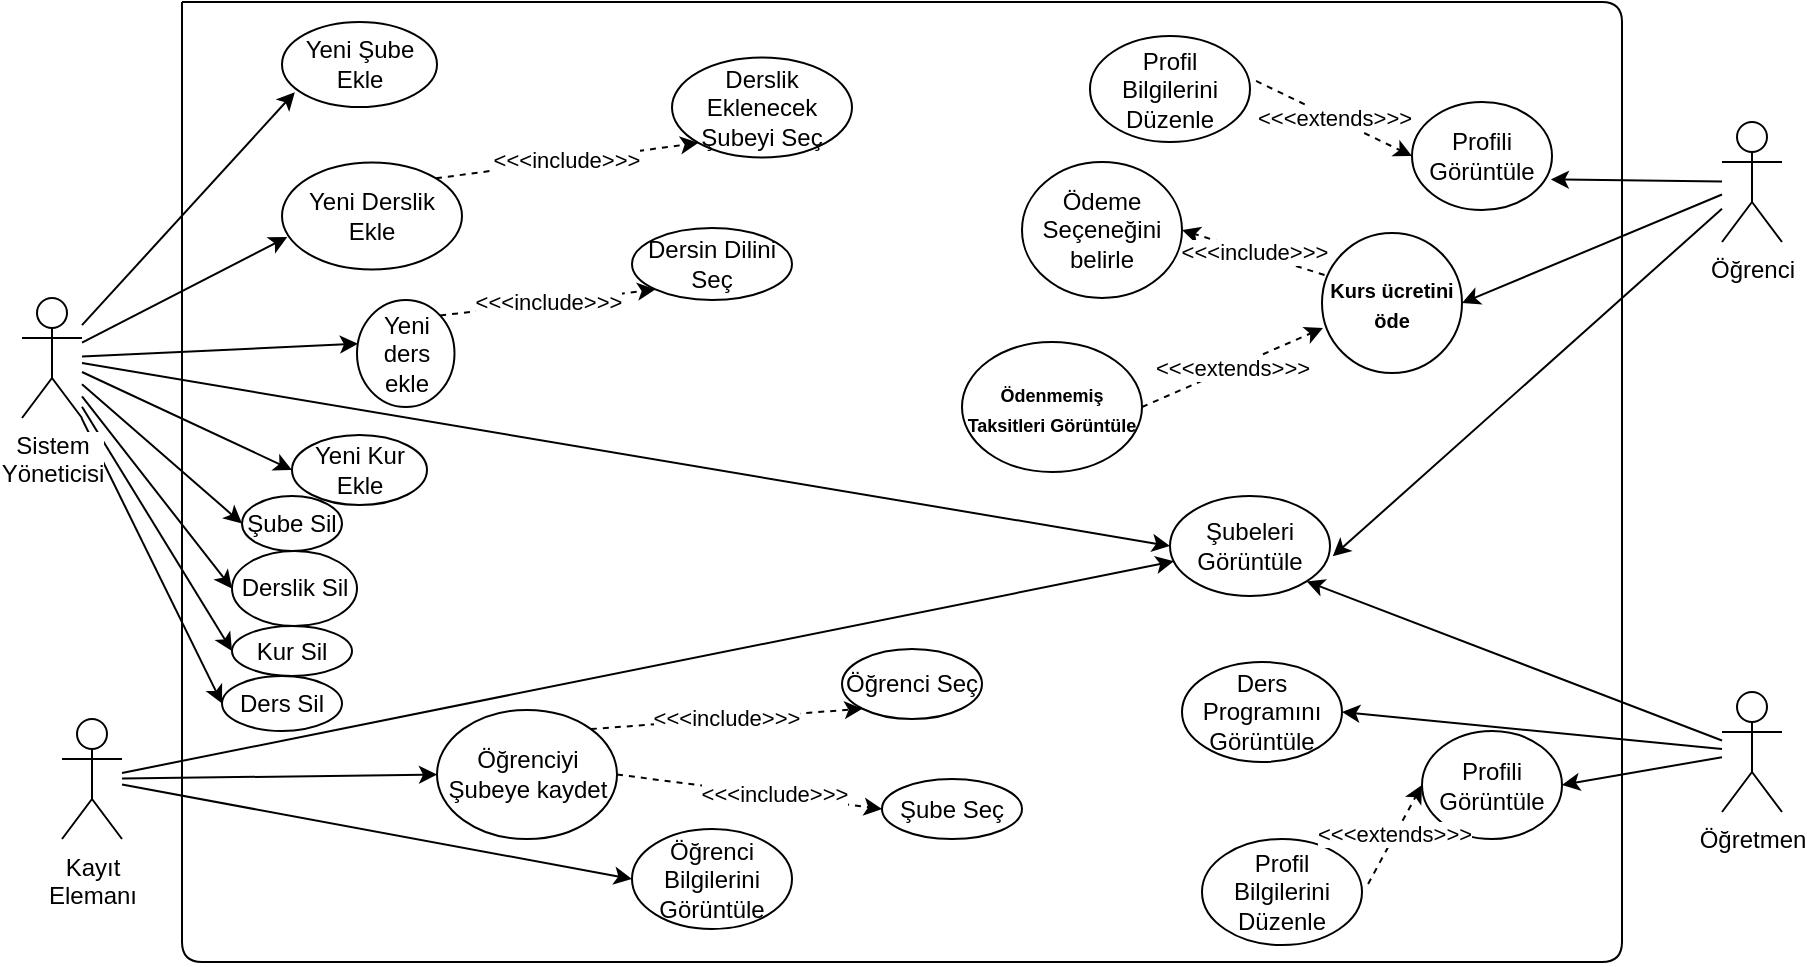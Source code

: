 <mxfile version="13.0.5" type="google"><diagram id="y7nOhh3YG9jSuIosSz0r" name="Page-1"><mxGraphModel dx="2249" dy="713" grid="1" gridSize="10" guides="1" tooltips="1" connect="1" arrows="1" fold="1" page="1" pageScale="1" pageWidth="827" pageHeight="1169" math="0" shadow="0"><root><mxCell id="0"/><mxCell id="1" parent="0"/><mxCell id="BYf3gnhiQ05QkXZgdBDM-21" style="rounded=0;orthogonalLoop=1;jettySize=auto;html=1;entryX=0.083;entryY=0.825;entryDx=0;entryDy=0;entryPerimeter=0;" parent="1" source="BYf3gnhiQ05QkXZgdBDM-1" target="BYf3gnhiQ05QkXZgdBDM-13" edge="1"><mxGeometry relative="1" as="geometry"/></mxCell><mxCell id="ujNZqWoPyWoyUxtJ2W7T-23" style="edgeStyle=none;rounded=0;orthogonalLoop=1;jettySize=auto;html=1;entryX=0.029;entryY=0.697;entryDx=0;entryDy=0;entryPerimeter=0;" parent="1" source="BYf3gnhiQ05QkXZgdBDM-1" target="ujNZqWoPyWoyUxtJ2W7T-22" edge="1"><mxGeometry relative="1" as="geometry"/></mxCell><mxCell id="cf-nb2_Hl1CPJNW3Mo-Y-12" style="rounded=0;orthogonalLoop=1;jettySize=auto;html=1;entryX=0.01;entryY=0.408;entryDx=0;entryDy=0;entryPerimeter=0;" parent="1" source="BYf3gnhiQ05QkXZgdBDM-1" target="cf-nb2_Hl1CPJNW3Mo-Y-9" edge="1"><mxGeometry relative="1" as="geometry"/></mxCell><mxCell id="cf-nb2_Hl1CPJNW3Mo-Y-23" style="edgeStyle=none;rounded=0;orthogonalLoop=1;jettySize=auto;html=1;entryX=0;entryY=0.5;entryDx=0;entryDy=0;" parent="1" source="BYf3gnhiQ05QkXZgdBDM-1" target="ujNZqWoPyWoyUxtJ2W7T-8" edge="1"><mxGeometry relative="1" as="geometry"/></mxCell><mxCell id="cf-nb2_Hl1CPJNW3Mo-Y-28" style="edgeStyle=none;rounded=0;orthogonalLoop=1;jettySize=auto;html=1;entryX=0;entryY=0.5;entryDx=0;entryDy=0;" parent="1" source="BYf3gnhiQ05QkXZgdBDM-1" target="cf-nb2_Hl1CPJNW3Mo-Y-27" edge="1"><mxGeometry relative="1" as="geometry"/></mxCell><mxCell id="cf-nb2_Hl1CPJNW3Mo-Y-40" style="edgeStyle=none;rounded=0;orthogonalLoop=1;jettySize=auto;html=1;entryX=0;entryY=0.5;entryDx=0;entryDy=0;" parent="1" source="BYf3gnhiQ05QkXZgdBDM-1" target="cf-nb2_Hl1CPJNW3Mo-Y-36" edge="1"><mxGeometry relative="1" as="geometry"/></mxCell><mxCell id="cf-nb2_Hl1CPJNW3Mo-Y-41" style="edgeStyle=none;rounded=0;orthogonalLoop=1;jettySize=auto;html=1;entryX=0;entryY=0.5;entryDx=0;entryDy=0;" parent="1" source="BYf3gnhiQ05QkXZgdBDM-1" target="cf-nb2_Hl1CPJNW3Mo-Y-39" edge="1"><mxGeometry relative="1" as="geometry"/></mxCell><mxCell id="cf-nb2_Hl1CPJNW3Mo-Y-42" style="edgeStyle=none;rounded=0;orthogonalLoop=1;jettySize=auto;html=1;entryX=0;entryY=0.5;entryDx=0;entryDy=0;" parent="1" source="BYf3gnhiQ05QkXZgdBDM-1" target="cf-nb2_Hl1CPJNW3Mo-Y-38" edge="1"><mxGeometry relative="1" as="geometry"/></mxCell><mxCell id="cf-nb2_Hl1CPJNW3Mo-Y-43" style="edgeStyle=none;rounded=0;orthogonalLoop=1;jettySize=auto;html=1;entryX=0;entryY=0.5;entryDx=0;entryDy=0;" parent="1" source="BYf3gnhiQ05QkXZgdBDM-1" target="cf-nb2_Hl1CPJNW3Mo-Y-37" edge="1"><mxGeometry relative="1" as="geometry"/></mxCell><mxCell id="BYf3gnhiQ05QkXZgdBDM-1" value="Sistem&lt;br&gt;Yöneticisi" style="shape=umlActor;verticalLabelPosition=bottom;labelBackgroundColor=#ffffff;verticalAlign=top;html=1;outlineConnect=0;" parent="1" vertex="1"><mxGeometry x="-200" y="188" width="30" height="60" as="geometry"/></mxCell><mxCell id="BYf3gnhiQ05QkXZgdBDM-35" style="rounded=0;orthogonalLoop=1;jettySize=auto;html=1;entryX=1;entryY=0.5;entryDx=0;entryDy=0;" parent="1" source="BYf3gnhiQ05QkXZgdBDM-2" target="BYf3gnhiQ05QkXZgdBDM-31" edge="1"><mxGeometry relative="1" as="geometry"/></mxCell><mxCell id="ujNZqWoPyWoyUxtJ2W7T-9" style="edgeStyle=none;rounded=0;orthogonalLoop=1;jettySize=auto;html=1;entryX=1.017;entryY=0.603;entryDx=0;entryDy=0;entryPerimeter=0;" parent="1" source="BYf3gnhiQ05QkXZgdBDM-2" target="ujNZqWoPyWoyUxtJ2W7T-8" edge="1"><mxGeometry relative="1" as="geometry"/></mxCell><mxCell id="ujNZqWoPyWoyUxtJ2W7T-11" style="edgeStyle=none;rounded=0;orthogonalLoop=1;jettySize=auto;html=1;entryX=0.992;entryY=0.717;entryDx=0;entryDy=0;entryPerimeter=0;" parent="1" source="BYf3gnhiQ05QkXZgdBDM-2" target="ujNZqWoPyWoyUxtJ2W7T-10" edge="1"><mxGeometry relative="1" as="geometry"/></mxCell><mxCell id="BYf3gnhiQ05QkXZgdBDM-2" value="Öğrenci" style="shape=umlActor;verticalLabelPosition=bottom;labelBackgroundColor=#ffffff;verticalAlign=top;html=1;outlineConnect=0;" parent="1" vertex="1"><mxGeometry x="650" y="100" width="30" height="60" as="geometry"/></mxCell><mxCell id="BYf3gnhiQ05QkXZgdBDM-4" value="" style="endArrow=none;html=1;" parent="1" edge="1"><mxGeometry width="50" height="50" relative="1" as="geometry"><mxPoint x="-120" y="40" as="sourcePoint"/><mxPoint x="-120" y="40" as="targetPoint"/><Array as="points"><mxPoint x="600" y="40"/><mxPoint x="600" y="520"/><mxPoint x="-120" y="520"/></Array></mxGeometry></mxCell><mxCell id="BYf3gnhiQ05QkXZgdBDM-13" value="Yeni Şube Ekle" style="ellipse;whiteSpace=wrap;html=1;" parent="1" vertex="1"><mxGeometry x="-70" y="50" width="77.5" height="42.5" as="geometry"/></mxCell><mxCell id="BYf3gnhiQ05QkXZgdBDM-31" value="&lt;span style=&quot;font-size: 10px&quot;&gt;&lt;b&gt;Kurs ücretini öde&lt;/b&gt;&lt;/span&gt;" style="ellipse;whiteSpace=wrap;html=1;aspect=fixed;" parent="1" vertex="1"><mxGeometry x="450" y="155.5" width="70" height="70" as="geometry"/></mxCell><mxCell id="BYf3gnhiQ05QkXZgdBDM-41" value="&lt;b&gt;&lt;font style=&quot;font-size: 9px&quot;&gt;Ödenmemiş Taksitleri Görüntüle&lt;/font&gt;&lt;/b&gt;" style="ellipse;whiteSpace=wrap;html=1;" parent="1" vertex="1"><mxGeometry x="270" y="210" width="90" height="65" as="geometry"/></mxCell><mxCell id="ujNZqWoPyWoyUxtJ2W7T-2" value="&amp;lt;&amp;lt;&amp;lt;extends&amp;gt;&amp;gt;&amp;gt;" style="rounded=0;orthogonalLoop=1;jettySize=auto;html=1;dashed=1;entryX=0.007;entryY=0.679;entryDx=0;entryDy=0;exitX=1;exitY=0.5;exitDx=0;exitDy=0;entryPerimeter=0;" parent="1" source="BYf3gnhiQ05QkXZgdBDM-41" target="BYf3gnhiQ05QkXZgdBDM-31" edge="1"><mxGeometry relative="1" as="geometry"><mxPoint x="529" y="300" as="sourcePoint"/><mxPoint x="389" y="405" as="targetPoint"/></mxGeometry></mxCell><mxCell id="ujNZqWoPyWoyUxtJ2W7T-6" value="Ödeme Seçeneğini belirle" style="ellipse;whiteSpace=wrap;html=1;" parent="1" vertex="1"><mxGeometry x="300" y="120" width="80" height="68" as="geometry"/></mxCell><mxCell id="ujNZqWoPyWoyUxtJ2W7T-7" value="&amp;lt;&amp;lt;&amp;lt;include&amp;gt;&amp;gt;&amp;gt;" style="edgeStyle=none;rounded=0;orthogonalLoop=1;jettySize=auto;html=1;entryX=1;entryY=0.5;entryDx=0;entryDy=0;dashed=1;exitX=0.018;exitY=0.3;exitDx=0;exitDy=0;exitPerimeter=0;" parent="1" source="BYf3gnhiQ05QkXZgdBDM-31" target="ujNZqWoPyWoyUxtJ2W7T-6" edge="1"><mxGeometry relative="1" as="geometry"><mxPoint x="512.862" y="358.861" as="sourcePoint"/><mxPoint x="424.0" y="397.5" as="targetPoint"/></mxGeometry></mxCell><mxCell id="ujNZqWoPyWoyUxtJ2W7T-8" value="Şubeleri Görüntüle" style="ellipse;whiteSpace=wrap;html=1;" parent="1" vertex="1"><mxGeometry x="374" y="287" width="80" height="50" as="geometry"/></mxCell><mxCell id="ujNZqWoPyWoyUxtJ2W7T-10" value="Profili Görüntüle" style="ellipse;whiteSpace=wrap;html=1;" parent="1" vertex="1"><mxGeometry x="495" y="90" width="70" height="54" as="geometry"/></mxCell><mxCell id="ujNZqWoPyWoyUxtJ2W7T-19" value="Profil Bilgilerini Düzenle" style="ellipse;whiteSpace=wrap;html=1;" parent="1" vertex="1"><mxGeometry x="334" y="57" width="80" height="53" as="geometry"/></mxCell><mxCell id="ujNZqWoPyWoyUxtJ2W7T-21" value="&amp;lt;&amp;lt;&amp;lt;extends&amp;gt;&amp;gt;&amp;gt;" style="rounded=0;orthogonalLoop=1;jettySize=auto;html=1;dashed=1;entryX=0;entryY=0.5;entryDx=0;entryDy=0;exitX=1.038;exitY=0.424;exitDx=0;exitDy=0;exitPerimeter=0;" parent="1" source="ujNZqWoPyWoyUxtJ2W7T-19" target="ujNZqWoPyWoyUxtJ2W7T-10" edge="1"><mxGeometry relative="1" as="geometry"><mxPoint x="320.0" y="204.0" as="sourcePoint"/><mxPoint x="404.0" y="174.0" as="targetPoint"/></mxGeometry></mxCell><mxCell id="ujNZqWoPyWoyUxtJ2W7T-22" value="Yeni Derslik Ekle" style="ellipse;whiteSpace=wrap;html=1;" parent="1" vertex="1"><mxGeometry x="-70" y="120.25" width="90" height="53.5" as="geometry"/></mxCell><mxCell id="ujNZqWoPyWoyUxtJ2W7T-25" value="Derslik Eklenecek Şubeyi Seç" style="ellipse;whiteSpace=wrap;html=1;" parent="1" vertex="1"><mxGeometry x="125" y="67.75" width="90" height="50" as="geometry"/></mxCell><mxCell id="ujNZqWoPyWoyUxtJ2W7T-32" value="&amp;lt;&amp;lt;&amp;lt;include&amp;gt;&amp;gt;&amp;gt;" style="edgeStyle=none;rounded=0;orthogonalLoop=1;jettySize=auto;html=1;entryX=0;entryY=1;entryDx=0;entryDy=0;dashed=1;exitX=1;exitY=0;exitDx=0;exitDy=0;" parent="1" source="ujNZqWoPyWoyUxtJ2W7T-22" target="ujNZqWoPyWoyUxtJ2W7T-25" edge="1"><mxGeometry relative="1" as="geometry"><mxPoint x="189.997" y="279.442" as="sourcePoint"/><mxPoint x="101.1" y="318.0" as="targetPoint"/></mxGeometry></mxCell><mxCell id="cf-nb2_Hl1CPJNW3Mo-Y-19" style="edgeStyle=none;rounded=0;orthogonalLoop=1;jettySize=auto;html=1;entryX=0;entryY=0.5;entryDx=0;entryDy=0;" parent="1" source="cf-nb2_Hl1CPJNW3Mo-Y-3" target="cf-nb2_Hl1CPJNW3Mo-Y-13" edge="1"><mxGeometry relative="1" as="geometry"/></mxCell><mxCell id="cf-nb2_Hl1CPJNW3Mo-Y-24" style="edgeStyle=none;rounded=0;orthogonalLoop=1;jettySize=auto;html=1;" parent="1" source="cf-nb2_Hl1CPJNW3Mo-Y-3" target="ujNZqWoPyWoyUxtJ2W7T-8" edge="1"><mxGeometry relative="1" as="geometry"/></mxCell><mxCell id="cf-nb2_Hl1CPJNW3Mo-Y-26" style="edgeStyle=none;rounded=0;orthogonalLoop=1;jettySize=auto;html=1;entryX=0;entryY=0.5;entryDx=0;entryDy=0;" parent="1" source="cf-nb2_Hl1CPJNW3Mo-Y-3" target="cf-nb2_Hl1CPJNW3Mo-Y-25" edge="1"><mxGeometry relative="1" as="geometry"/></mxCell><mxCell id="cf-nb2_Hl1CPJNW3Mo-Y-3" value="Kayıt&lt;br&gt;Elemanı" style="shape=umlActor;verticalLabelPosition=bottom;labelBackgroundColor=#ffffff;verticalAlign=top;html=1;outlineConnect=0;" parent="1" vertex="1"><mxGeometry x="-180" y="398.5" width="30" height="60" as="geometry"/></mxCell><mxCell id="cf-nb2_Hl1CPJNW3Mo-Y-22" style="edgeStyle=none;rounded=0;orthogonalLoop=1;jettySize=auto;html=1;entryX=1;entryY=1;entryDx=0;entryDy=0;" parent="1" source="cf-nb2_Hl1CPJNW3Mo-Y-6" target="ujNZqWoPyWoyUxtJ2W7T-8" edge="1"><mxGeometry relative="1" as="geometry"/></mxCell><mxCell id="cf-nb2_Hl1CPJNW3Mo-Y-32" style="edgeStyle=none;rounded=0;orthogonalLoop=1;jettySize=auto;html=1;entryX=1;entryY=0.5;entryDx=0;entryDy=0;" parent="1" source="cf-nb2_Hl1CPJNW3Mo-Y-6" target="cf-nb2_Hl1CPJNW3Mo-Y-29" edge="1"><mxGeometry relative="1" as="geometry"/></mxCell><mxCell id="cf-nb2_Hl1CPJNW3Mo-Y-34" style="edgeStyle=none;rounded=0;orthogonalLoop=1;jettySize=auto;html=1;entryX=1;entryY=0.5;entryDx=0;entryDy=0;" parent="1" source="cf-nb2_Hl1CPJNW3Mo-Y-6" target="cf-nb2_Hl1CPJNW3Mo-Y-33" edge="1"><mxGeometry relative="1" as="geometry"/></mxCell><mxCell id="cf-nb2_Hl1CPJNW3Mo-Y-6" value="Öğretmen" style="shape=umlActor;verticalLabelPosition=bottom;labelBackgroundColor=#ffffff;verticalAlign=top;html=1;outlineConnect=0;" parent="1" vertex="1"><mxGeometry x="650" y="385" width="30" height="60" as="geometry"/></mxCell><mxCell id="cf-nb2_Hl1CPJNW3Mo-Y-9" value="Yeni ders ekle" style="ellipse;whiteSpace=wrap;html=1;" parent="1" vertex="1"><mxGeometry x="-32.5" y="189" width="48.75" height="53.5" as="geometry"/></mxCell><mxCell id="cf-nb2_Hl1CPJNW3Mo-Y-10" value="Dersin Dilini Seç" style="ellipse;whiteSpace=wrap;html=1;" parent="1" vertex="1"><mxGeometry x="105" y="153" width="80" height="36" as="geometry"/></mxCell><mxCell id="cf-nb2_Hl1CPJNW3Mo-Y-11" value="&amp;lt;&amp;lt;&amp;lt;include&amp;gt;&amp;gt;&amp;gt;" style="edgeStyle=none;rounded=0;orthogonalLoop=1;jettySize=auto;html=1;entryX=0;entryY=1;entryDx=0;entryDy=0;dashed=1;exitX=1;exitY=0;exitDx=0;exitDy=0;" parent="1" source="cf-nb2_Hl1CPJNW3Mo-Y-9" target="cf-nb2_Hl1CPJNW3Mo-Y-10" edge="1"><mxGeometry relative="1" as="geometry"><mxPoint x="192.497" y="359.442" as="sourcePoint"/><mxPoint x="103.6" y="398.0" as="targetPoint"/></mxGeometry></mxCell><mxCell id="cf-nb2_Hl1CPJNW3Mo-Y-13" value="Öğrenciyi Şubeye kaydet" style="ellipse;whiteSpace=wrap;html=1;" parent="1" vertex="1"><mxGeometry x="7.5" y="394" width="90" height="64.5" as="geometry"/></mxCell><mxCell id="cf-nb2_Hl1CPJNW3Mo-Y-14" value="Öğrenci Seç" style="ellipse;whiteSpace=wrap;html=1;" parent="1" vertex="1"><mxGeometry x="210" y="363.5" width="70" height="35" as="geometry"/></mxCell><mxCell id="cf-nb2_Hl1CPJNW3Mo-Y-15" value="&amp;lt;&amp;lt;&amp;lt;include&amp;gt;&amp;gt;&amp;gt;" style="edgeStyle=none;rounded=0;orthogonalLoop=1;jettySize=auto;html=1;entryX=0;entryY=1;entryDx=0;entryDy=0;dashed=1;exitX=1;exitY=0;exitDx=0;exitDy=0;" parent="1" source="cf-nb2_Hl1CPJNW3Mo-Y-13" target="cf-nb2_Hl1CPJNW3Mo-Y-14" edge="1"><mxGeometry relative="1" as="geometry"><mxPoint x="189.997" y="464.442" as="sourcePoint"/><mxPoint x="101.1" y="503.0" as="targetPoint"/></mxGeometry></mxCell><mxCell id="cf-nb2_Hl1CPJNW3Mo-Y-16" value="&amp;lt;&amp;lt;&amp;lt;include&amp;gt;&amp;gt;&amp;gt;" style="edgeStyle=none;rounded=0;orthogonalLoop=1;jettySize=auto;html=1;dashed=1;exitX=1;exitY=0.5;exitDx=0;exitDy=0;entryX=0;entryY=0.5;entryDx=0;entryDy=0;" parent="1" source="cf-nb2_Hl1CPJNW3Mo-Y-13" target="cf-nb2_Hl1CPJNW3Mo-Y-17" edge="1"><mxGeometry x="0.187" y="1" relative="1" as="geometry"><mxPoint x="209.999" y="385.004" as="sourcePoint"/><mxPoint x="250" y="400" as="targetPoint"/><mxPoint as="offset"/></mxGeometry></mxCell><mxCell id="cf-nb2_Hl1CPJNW3Mo-Y-17" value="Şube Seç" style="ellipse;whiteSpace=wrap;html=1;" parent="1" vertex="1"><mxGeometry x="230" y="428.5" width="70" height="30" as="geometry"/></mxCell><mxCell id="cf-nb2_Hl1CPJNW3Mo-Y-25" value="Öğrenci Bilgilerini Görüntüle" style="ellipse;whiteSpace=wrap;html=1;" parent="1" vertex="1"><mxGeometry x="105" y="453.5" width="80" height="50" as="geometry"/></mxCell><mxCell id="cf-nb2_Hl1CPJNW3Mo-Y-27" value="Yeni Kur Ekle" style="ellipse;whiteSpace=wrap;html=1;" parent="1" vertex="1"><mxGeometry x="-65" y="256.5" width="67.5" height="35" as="geometry"/></mxCell><mxCell id="cf-nb2_Hl1CPJNW3Mo-Y-29" value="Profili Görüntüle" style="ellipse;whiteSpace=wrap;html=1;" parent="1" vertex="1"><mxGeometry x="500" y="404.5" width="70" height="54" as="geometry"/></mxCell><mxCell id="cf-nb2_Hl1CPJNW3Mo-Y-30" value="Profil Bilgilerini Düzenle" style="ellipse;whiteSpace=wrap;html=1;" parent="1" vertex="1"><mxGeometry x="390" y="458.5" width="80" height="53" as="geometry"/></mxCell><mxCell id="cf-nb2_Hl1CPJNW3Mo-Y-31" value="&amp;lt;&amp;lt;&amp;lt;extends&amp;gt;&amp;gt;&amp;gt;" style="rounded=0;orthogonalLoop=1;jettySize=auto;html=1;dashed=1;entryX=0;entryY=0.5;entryDx=0;entryDy=0;exitX=1.038;exitY=0.424;exitDx=0;exitDy=0;exitPerimeter=0;" parent="1" source="cf-nb2_Hl1CPJNW3Mo-Y-30" target="cf-nb2_Hl1CPJNW3Mo-Y-29" edge="1"><mxGeometry relative="1" as="geometry"><mxPoint x="366.0" y="518.5" as="sourcePoint"/><mxPoint x="450.0" y="488.5" as="targetPoint"/></mxGeometry></mxCell><mxCell id="cf-nb2_Hl1CPJNW3Mo-Y-33" value="Ders Programını Görüntüle" style="ellipse;whiteSpace=wrap;html=1;" parent="1" vertex="1"><mxGeometry x="380" y="370" width="80" height="50" as="geometry"/></mxCell><mxCell id="cf-nb2_Hl1CPJNW3Mo-Y-36" value="Şube Sil" style="ellipse;whiteSpace=wrap;html=1;" parent="1" vertex="1"><mxGeometry x="-90" y="287" width="50" height="27.5" as="geometry"/></mxCell><mxCell id="cf-nb2_Hl1CPJNW3Mo-Y-37" value="Ders Sil" style="ellipse;whiteSpace=wrap;html=1;" parent="1" vertex="1"><mxGeometry x="-100" y="377" width="60" height="27.5" as="geometry"/></mxCell><mxCell id="cf-nb2_Hl1CPJNW3Mo-Y-38" value="Kur Sil" style="ellipse;whiteSpace=wrap;html=1;" parent="1" vertex="1"><mxGeometry x="-95" y="352" width="60" height="25" as="geometry"/></mxCell><mxCell id="cf-nb2_Hl1CPJNW3Mo-Y-39" value="Derslik Sil" style="ellipse;whiteSpace=wrap;html=1;" parent="1" vertex="1"><mxGeometry x="-95" y="314.5" width="62.5" height="37.5" as="geometry"/></mxCell></root></mxGraphModel></diagram></mxfile>
